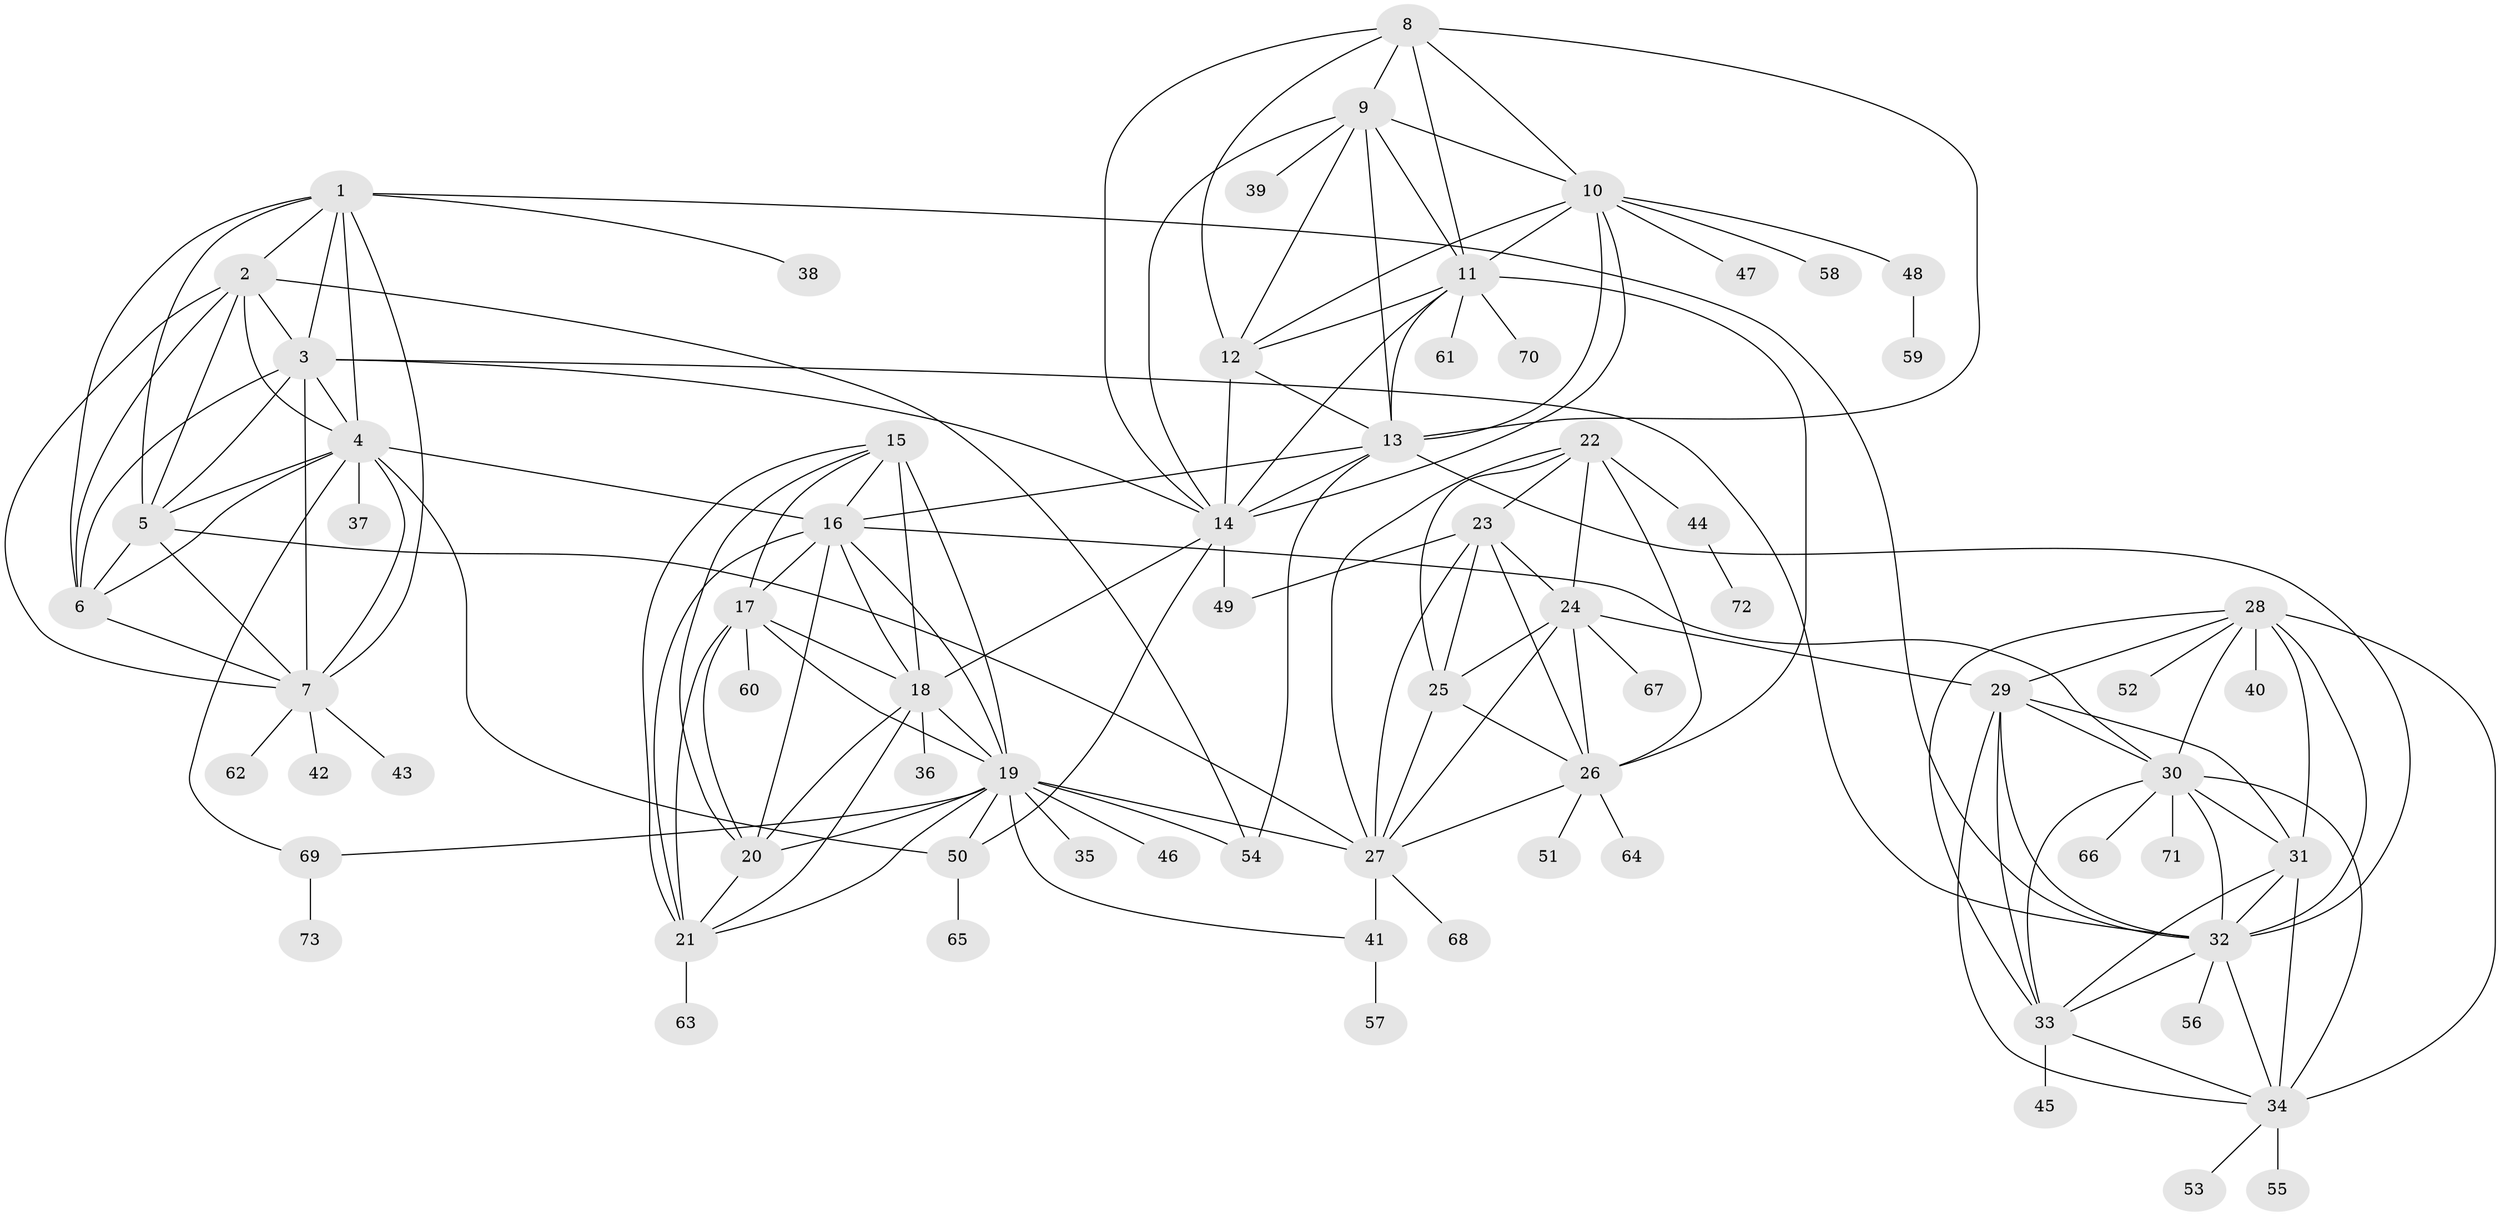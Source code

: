 // original degree distribution, {9: 0.0273972602739726, 7: 0.0547945205479452, 11: 0.03424657534246575, 8: 0.0410958904109589, 10: 0.0547945205479452, 14: 0.0136986301369863, 15: 0.00684931506849315, 12: 0.00684931506849315, 1: 0.5958904109589042, 2: 0.136986301369863, 3: 0.02054794520547945, 4: 0.00684931506849315}
// Generated by graph-tools (version 1.1) at 2025/37/03/09/25 02:37:23]
// undirected, 73 vertices, 157 edges
graph export_dot {
graph [start="1"]
  node [color=gray90,style=filled];
  1;
  2;
  3;
  4;
  5;
  6;
  7;
  8;
  9;
  10;
  11;
  12;
  13;
  14;
  15;
  16;
  17;
  18;
  19;
  20;
  21;
  22;
  23;
  24;
  25;
  26;
  27;
  28;
  29;
  30;
  31;
  32;
  33;
  34;
  35;
  36;
  37;
  38;
  39;
  40;
  41;
  42;
  43;
  44;
  45;
  46;
  47;
  48;
  49;
  50;
  51;
  52;
  53;
  54;
  55;
  56;
  57;
  58;
  59;
  60;
  61;
  62;
  63;
  64;
  65;
  66;
  67;
  68;
  69;
  70;
  71;
  72;
  73;
  1 -- 2 [weight=1.0];
  1 -- 3 [weight=1.0];
  1 -- 4 [weight=1.0];
  1 -- 5 [weight=1.0];
  1 -- 6 [weight=1.0];
  1 -- 7 [weight=1.0];
  1 -- 32 [weight=1.0];
  1 -- 38 [weight=1.0];
  2 -- 3 [weight=1.0];
  2 -- 4 [weight=1.0];
  2 -- 5 [weight=1.0];
  2 -- 6 [weight=1.0];
  2 -- 7 [weight=1.0];
  2 -- 54 [weight=2.0];
  3 -- 4 [weight=1.0];
  3 -- 5 [weight=1.0];
  3 -- 6 [weight=3.0];
  3 -- 7 [weight=1.0];
  3 -- 14 [weight=1.0];
  3 -- 32 [weight=1.0];
  4 -- 5 [weight=1.0];
  4 -- 6 [weight=1.0];
  4 -- 7 [weight=1.0];
  4 -- 16 [weight=1.0];
  4 -- 37 [weight=1.0];
  4 -- 50 [weight=1.0];
  4 -- 69 [weight=1.0];
  5 -- 6 [weight=1.0];
  5 -- 7 [weight=1.0];
  5 -- 27 [weight=1.0];
  6 -- 7 [weight=1.0];
  7 -- 42 [weight=2.0];
  7 -- 43 [weight=1.0];
  7 -- 62 [weight=1.0];
  8 -- 9 [weight=1.0];
  8 -- 10 [weight=1.0];
  8 -- 11 [weight=1.0];
  8 -- 12 [weight=1.0];
  8 -- 13 [weight=1.0];
  8 -- 14 [weight=1.0];
  9 -- 10 [weight=1.0];
  9 -- 11 [weight=1.0];
  9 -- 12 [weight=1.0];
  9 -- 13 [weight=1.0];
  9 -- 14 [weight=1.0];
  9 -- 39 [weight=1.0];
  10 -- 11 [weight=1.0];
  10 -- 12 [weight=1.0];
  10 -- 13 [weight=1.0];
  10 -- 14 [weight=1.0];
  10 -- 47 [weight=1.0];
  10 -- 48 [weight=1.0];
  10 -- 58 [weight=1.0];
  11 -- 12 [weight=1.0];
  11 -- 13 [weight=1.0];
  11 -- 14 [weight=1.0];
  11 -- 26 [weight=1.0];
  11 -- 61 [weight=1.0];
  11 -- 70 [weight=1.0];
  12 -- 13 [weight=1.0];
  12 -- 14 [weight=1.0];
  13 -- 14 [weight=1.0];
  13 -- 16 [weight=1.0];
  13 -- 32 [weight=1.0];
  13 -- 54 [weight=1.0];
  14 -- 18 [weight=1.0];
  14 -- 49 [weight=4.0];
  14 -- 50 [weight=1.0];
  15 -- 16 [weight=1.0];
  15 -- 17 [weight=1.0];
  15 -- 18 [weight=5.0];
  15 -- 19 [weight=1.0];
  15 -- 20 [weight=1.0];
  15 -- 21 [weight=1.0];
  16 -- 17 [weight=1.0];
  16 -- 18 [weight=1.0];
  16 -- 19 [weight=1.0];
  16 -- 20 [weight=1.0];
  16 -- 21 [weight=1.0];
  16 -- 30 [weight=1.0];
  17 -- 18 [weight=1.0];
  17 -- 19 [weight=1.0];
  17 -- 20 [weight=1.0];
  17 -- 21 [weight=1.0];
  17 -- 60 [weight=3.0];
  18 -- 19 [weight=1.0];
  18 -- 20 [weight=1.0];
  18 -- 21 [weight=1.0];
  18 -- 36 [weight=1.0];
  19 -- 20 [weight=1.0];
  19 -- 21 [weight=1.0];
  19 -- 27 [weight=1.0];
  19 -- 35 [weight=1.0];
  19 -- 41 [weight=1.0];
  19 -- 46 [weight=1.0];
  19 -- 50 [weight=1.0];
  19 -- 54 [weight=1.0];
  19 -- 69 [weight=1.0];
  20 -- 21 [weight=1.0];
  21 -- 63 [weight=1.0];
  22 -- 23 [weight=1.0];
  22 -- 24 [weight=2.0];
  22 -- 25 [weight=1.0];
  22 -- 26 [weight=1.0];
  22 -- 27 [weight=1.0];
  22 -- 44 [weight=1.0];
  23 -- 24 [weight=2.0];
  23 -- 25 [weight=1.0];
  23 -- 26 [weight=1.0];
  23 -- 27 [weight=1.0];
  23 -- 49 [weight=1.0];
  24 -- 25 [weight=6.0];
  24 -- 26 [weight=2.0];
  24 -- 27 [weight=2.0];
  24 -- 29 [weight=1.0];
  24 -- 67 [weight=1.0];
  25 -- 26 [weight=1.0];
  25 -- 27 [weight=1.0];
  26 -- 27 [weight=1.0];
  26 -- 51 [weight=1.0];
  26 -- 64 [weight=1.0];
  27 -- 41 [weight=5.0];
  27 -- 68 [weight=1.0];
  28 -- 29 [weight=1.0];
  28 -- 30 [weight=1.0];
  28 -- 31 [weight=1.0];
  28 -- 32 [weight=1.0];
  28 -- 33 [weight=1.0];
  28 -- 34 [weight=1.0];
  28 -- 40 [weight=2.0];
  28 -- 52 [weight=1.0];
  29 -- 30 [weight=1.0];
  29 -- 31 [weight=1.0];
  29 -- 32 [weight=1.0];
  29 -- 33 [weight=1.0];
  29 -- 34 [weight=1.0];
  30 -- 31 [weight=1.0];
  30 -- 32 [weight=1.0];
  30 -- 33 [weight=1.0];
  30 -- 34 [weight=1.0];
  30 -- 66 [weight=1.0];
  30 -- 71 [weight=1.0];
  31 -- 32 [weight=1.0];
  31 -- 33 [weight=1.0];
  31 -- 34 [weight=1.0];
  32 -- 33 [weight=1.0];
  32 -- 34 [weight=1.0];
  32 -- 56 [weight=1.0];
  33 -- 34 [weight=1.0];
  33 -- 45 [weight=2.0];
  34 -- 53 [weight=1.0];
  34 -- 55 [weight=4.0];
  41 -- 57 [weight=1.0];
  44 -- 72 [weight=1.0];
  48 -- 59 [weight=1.0];
  50 -- 65 [weight=2.0];
  69 -- 73 [weight=1.0];
}
